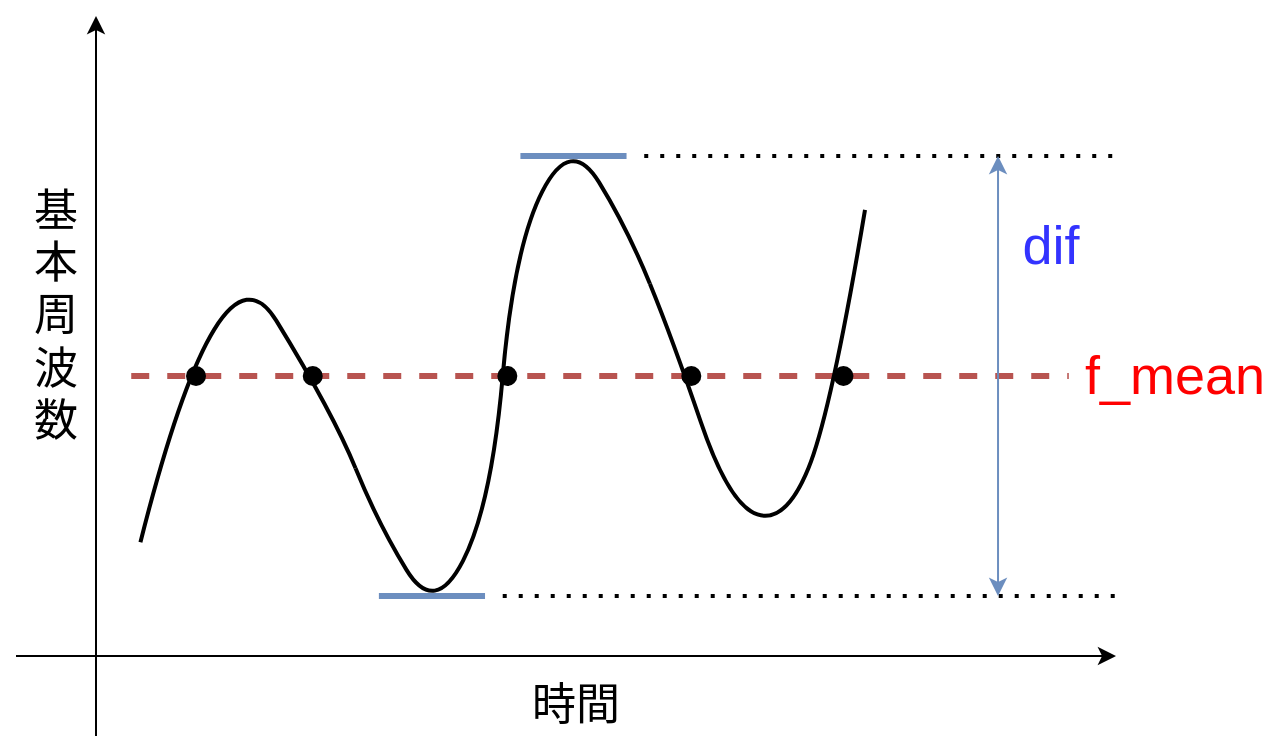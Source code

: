 <mxfile version="16.4.3" type="device"><diagram id="z_JkOX9raURSnqmwCD8q" name="ページ1"><mxGraphModel dx="778" dy="1636" grid="1" gridSize="10" guides="1" tooltips="1" connect="1" arrows="1" fold="1" page="1" pageScale="1" pageWidth="827" pageHeight="1169" math="0" shadow="0"><root><mxCell id="0"/><mxCell id="1" parent="0"/><mxCell id="icyucsMEhSx7S7BzqW0F-25" value="" style="endArrow=classic;html=1;rounded=0;" edge="1" parent="1"><mxGeometry width="50" height="50" relative="1" as="geometry"><mxPoint x="40" y="320" as="sourcePoint"/><mxPoint x="590" y="320" as="targetPoint"/></mxGeometry></mxCell><mxCell id="icyucsMEhSx7S7BzqW0F-26" value="" style="endArrow=classic;html=1;rounded=0;" edge="1" parent="1"><mxGeometry width="50" height="50" relative="1" as="geometry"><mxPoint x="80" y="360" as="sourcePoint"/><mxPoint x="80" as="targetPoint"/></mxGeometry></mxCell><mxCell id="icyucsMEhSx7S7BzqW0F-45" value="時間" style="text;html=1;strokeColor=none;fillColor=none;align=center;verticalAlign=middle;whiteSpace=wrap;rounded=0;fontSize=22;" vertex="1" parent="1"><mxGeometry x="290" y="330" width="60" height="30" as="geometry"/></mxCell><mxCell id="icyucsMEhSx7S7BzqW0F-46" value="基本周波数" style="text;html=1;strokeColor=none;fillColor=none;align=center;verticalAlign=middle;whiteSpace=wrap;rounded=0;fontSize=22;" vertex="1" parent="1"><mxGeometry x="50" y="90" width="20" height="120" as="geometry"/></mxCell><mxCell id="icyucsMEhSx7S7BzqW0F-54" value="" style="group" vertex="1" connectable="0" parent="1"><mxGeometry x="110" y="60" width="536" height="240" as="geometry"/></mxCell><mxCell id="icyucsMEhSx7S7BzqW0F-27" value="" style="group;strokeWidth=1;" vertex="1" connectable="0" parent="icyucsMEhSx7S7BzqW0F-54"><mxGeometry x="31.842" width="283.036" height="240" as="geometry"/></mxCell><mxCell id="icyucsMEhSx7S7BzqW0F-20" value="" style="group" vertex="1" connectable="0" parent="icyucsMEhSx7S7BzqW0F-27"><mxGeometry y="46.154" width="135.857" height="193.846" as="geometry"/></mxCell><mxCell id="icyucsMEhSx7S7BzqW0F-18" value="" style="curved=1;endArrow=none;html=1;rounded=0;endFill=0;strokeWidth=2;" edge="1" parent="icyucsMEhSx7S7BzqW0F-20"><mxGeometry width="50" height="50" relative="1" as="geometry"><mxPoint x="-39.625" y="156.923" as="sourcePoint"/><mxPoint x="67.929" y="120" as="targetPoint"/><Array as="points"><mxPoint/><mxPoint x="56.607" y="92.308"/></Array></mxGeometry></mxCell><mxCell id="icyucsMEhSx7S7BzqW0F-19" value="" style="curved=1;endArrow=none;html=1;rounded=0;endFill=0;strokeWidth=2;" edge="1" parent="icyucsMEhSx7S7BzqW0F-20"><mxGeometry width="50" height="50" relative="1" as="geometry"><mxPoint x="141.518" y="73.846" as="sourcePoint"/><mxPoint x="67.929" y="120" as="targetPoint"/><Array as="points"><mxPoint x="135.857" y="138.462"/><mxPoint x="107.554" y="193.846"/><mxPoint x="79.25" y="147.692"/></Array></mxGeometry></mxCell><mxCell id="icyucsMEhSx7S7BzqW0F-31" value="" style="endArrow=none;html=1;rounded=0;strokeColor=#6c8ebf;fillColor=#dae8fc;strokeWidth=3;" edge="1" parent="icyucsMEhSx7S7BzqW0F-20"><mxGeometry width="50" height="50" relative="1" as="geometry"><mxPoint x="79.604" y="183.846" as="sourcePoint"/><mxPoint x="132.673" y="183.846" as="targetPoint"/></mxGeometry></mxCell><mxCell id="icyucsMEhSx7S7BzqW0F-29" value="" style="endArrow=none;dashed=1;html=1;rounded=0;fillColor=#f8cecc;strokeColor=#B85450;strokeWidth=3;" edge="1" parent="icyucsMEhSx7S7BzqW0F-20"><mxGeometry width="50" height="50" relative="1" as="geometry"><mxPoint x="-44.224" y="73.846" as="sourcePoint"/><mxPoint x="424.554" y="73.846" as="targetPoint"/></mxGeometry></mxCell><mxCell id="icyucsMEhSx7S7BzqW0F-41" value="" style="shape=waypoint;sketch=0;fillStyle=solid;size=6;pointerEvents=1;points=[];fillColor=none;resizable=0;rotatable=0;perimeter=centerPerimeter;snapToPoint=1;strokeWidth=3;" vertex="1" parent="icyucsMEhSx7S7BzqW0F-20"><mxGeometry x="26.535" y="53.846" width="40" height="40" as="geometry"/></mxCell><mxCell id="icyucsMEhSx7S7BzqW0F-21" value="" style="group;flipH=1;flipV=1;" vertex="1" connectable="0" parent="icyucsMEhSx7S7BzqW0F-27"><mxGeometry x="147.179" width="135.857" height="193.846" as="geometry"/></mxCell><mxCell id="icyucsMEhSx7S7BzqW0F-22" value="" style="curved=1;endArrow=none;html=1;rounded=0;endFill=0;strokeWidth=2;" edge="1" parent="icyucsMEhSx7S7BzqW0F-21"><mxGeometry width="50" height="50" relative="1" as="geometry"><mxPoint x="175.483" y="36.923" as="sourcePoint"/><mxPoint x="67.929" y="73.846" as="targetPoint"/><Array as="points"><mxPoint x="158.5" y="138.462"/><mxPoint x="135.857" y="193.846"/><mxPoint x="107.554" y="184.615"/><mxPoint x="79.25" y="101.538"/></Array></mxGeometry></mxCell><mxCell id="icyucsMEhSx7S7BzqW0F-23" value="" style="curved=1;endArrow=none;html=1;rounded=0;endFill=0;strokeWidth=2;" edge="1" parent="icyucsMEhSx7S7BzqW0F-21"><mxGeometry width="50" height="50" relative="1" as="geometry"><mxPoint x="-5.661" y="120" as="sourcePoint"/><mxPoint x="67.929" y="73.846" as="targetPoint"/><Array as="points"><mxPoint y="55.385"/><mxPoint x="28.304"/><mxPoint x="56.607" y="46.154"/></Array></mxGeometry></mxCell><mxCell id="icyucsMEhSx7S7BzqW0F-30" value="" style="endArrow=none;html=1;rounded=0;strokeColor=#6c8ebf;fillColor=#dae8fc;strokeWidth=3;" edge="1" parent="icyucsMEhSx7S7BzqW0F-21"><mxGeometry width="50" height="50" relative="1" as="geometry"><mxPoint x="3.184" y="10" as="sourcePoint"/><mxPoint x="56.253" y="10" as="targetPoint"/></mxGeometry></mxCell><mxCell id="icyucsMEhSx7S7BzqW0F-39" value="" style="shape=waypoint;sketch=0;fillStyle=solid;size=6;pointerEvents=1;points=[];fillColor=none;resizable=0;rotatable=0;perimeter=centerPerimeter;snapToPoint=1;strokeWidth=3;" vertex="1" parent="icyucsMEhSx7S7BzqW0F-21"><mxGeometry x="68.636" y="100" width="40" height="40" as="geometry"/></mxCell><mxCell id="icyucsMEhSx7S7BzqW0F-36" value="" style="shape=waypoint;sketch=0;fillStyle=solid;size=6;pointerEvents=1;points=[];fillColor=none;resizable=0;rotatable=0;perimeter=centerPerimeter;snapToPoint=1;strokeWidth=3;" vertex="1" parent="icyucsMEhSx7S7BzqW0F-27"><mxGeometry x="123.828" y="100" width="40" height="40" as="geometry"/></mxCell><mxCell id="icyucsMEhSx7S7BzqW0F-32" value="" style="shape=waypoint;sketch=0;fillStyle=solid;size=6;pointerEvents=1;points=[];fillColor=none;resizable=0;rotatable=0;perimeter=centerPerimeter;snapToPoint=1;strokeWidth=3;" vertex="1" parent="icyucsMEhSx7S7BzqW0F-54"><mxGeometry y="100" width="40" height="40" as="geometry"/></mxCell><mxCell id="icyucsMEhSx7S7BzqW0F-40" value="" style="shape=waypoint;sketch=0;fillStyle=solid;size=6;pointerEvents=1;points=[];fillColor=none;resizable=0;rotatable=0;perimeter=centerPerimeter;snapToPoint=1;strokeWidth=3;" vertex="1" parent="icyucsMEhSx7S7BzqW0F-54"><mxGeometry x="323.723" y="100" width="40" height="40" as="geometry"/></mxCell><mxCell id="icyucsMEhSx7S7BzqW0F-42" value="" style="endArrow=none;dashed=1;html=1;dashPattern=1 3;strokeWidth=2;rounded=0;" edge="1" parent="icyucsMEhSx7S7BzqW0F-54"><mxGeometry width="50" height="50" relative="1" as="geometry"><mxPoint x="173.36" y="230" as="sourcePoint"/><mxPoint x="482.931" y="230" as="targetPoint"/></mxGeometry></mxCell><mxCell id="icyucsMEhSx7S7BzqW0F-43" value="" style="endArrow=none;dashed=1;html=1;dashPattern=1 3;strokeWidth=2;rounded=0;" edge="1" parent="icyucsMEhSx7S7BzqW0F-54"><mxGeometry width="50" height="50" relative="1" as="geometry"><mxPoint x="244.119" y="10" as="sourcePoint"/><mxPoint x="482.931" y="10" as="targetPoint"/></mxGeometry></mxCell><mxCell id="icyucsMEhSx7S7BzqW0F-44" value="" style="endArrow=classic;startArrow=classic;html=1;rounded=0;strokeColor=#6c8ebf;fillColor=#dae8fc;" edge="1" parent="icyucsMEhSx7S7BzqW0F-54"><mxGeometry width="50" height="50" relative="1" as="geometry"><mxPoint x="421.017" y="230" as="sourcePoint"/><mxPoint x="421.017" y="10" as="targetPoint"/></mxGeometry></mxCell><mxCell id="icyucsMEhSx7S7BzqW0F-50" value="dif" style="text;html=1;strokeColor=none;fillColor=none;align=center;verticalAlign=middle;whiteSpace=wrap;rounded=0;fontColor=#3333FF;fontSize=27;" vertex="1" parent="icyucsMEhSx7S7BzqW0F-54"><mxGeometry x="421.017" y="40" width="53.069" height="30" as="geometry"/></mxCell><mxCell id="icyucsMEhSx7S7BzqW0F-52" value="f_mean" style="text;html=1;strokeColor=none;fillColor=none;align=center;verticalAlign=middle;whiteSpace=wrap;rounded=0;fontSize=27;fontColor=#FF0000;" vertex="1" parent="icyucsMEhSx7S7BzqW0F-54"><mxGeometry x="482.931" y="107.5" width="53.069" height="25" as="geometry"/></mxCell></root></mxGraphModel></diagram></mxfile>